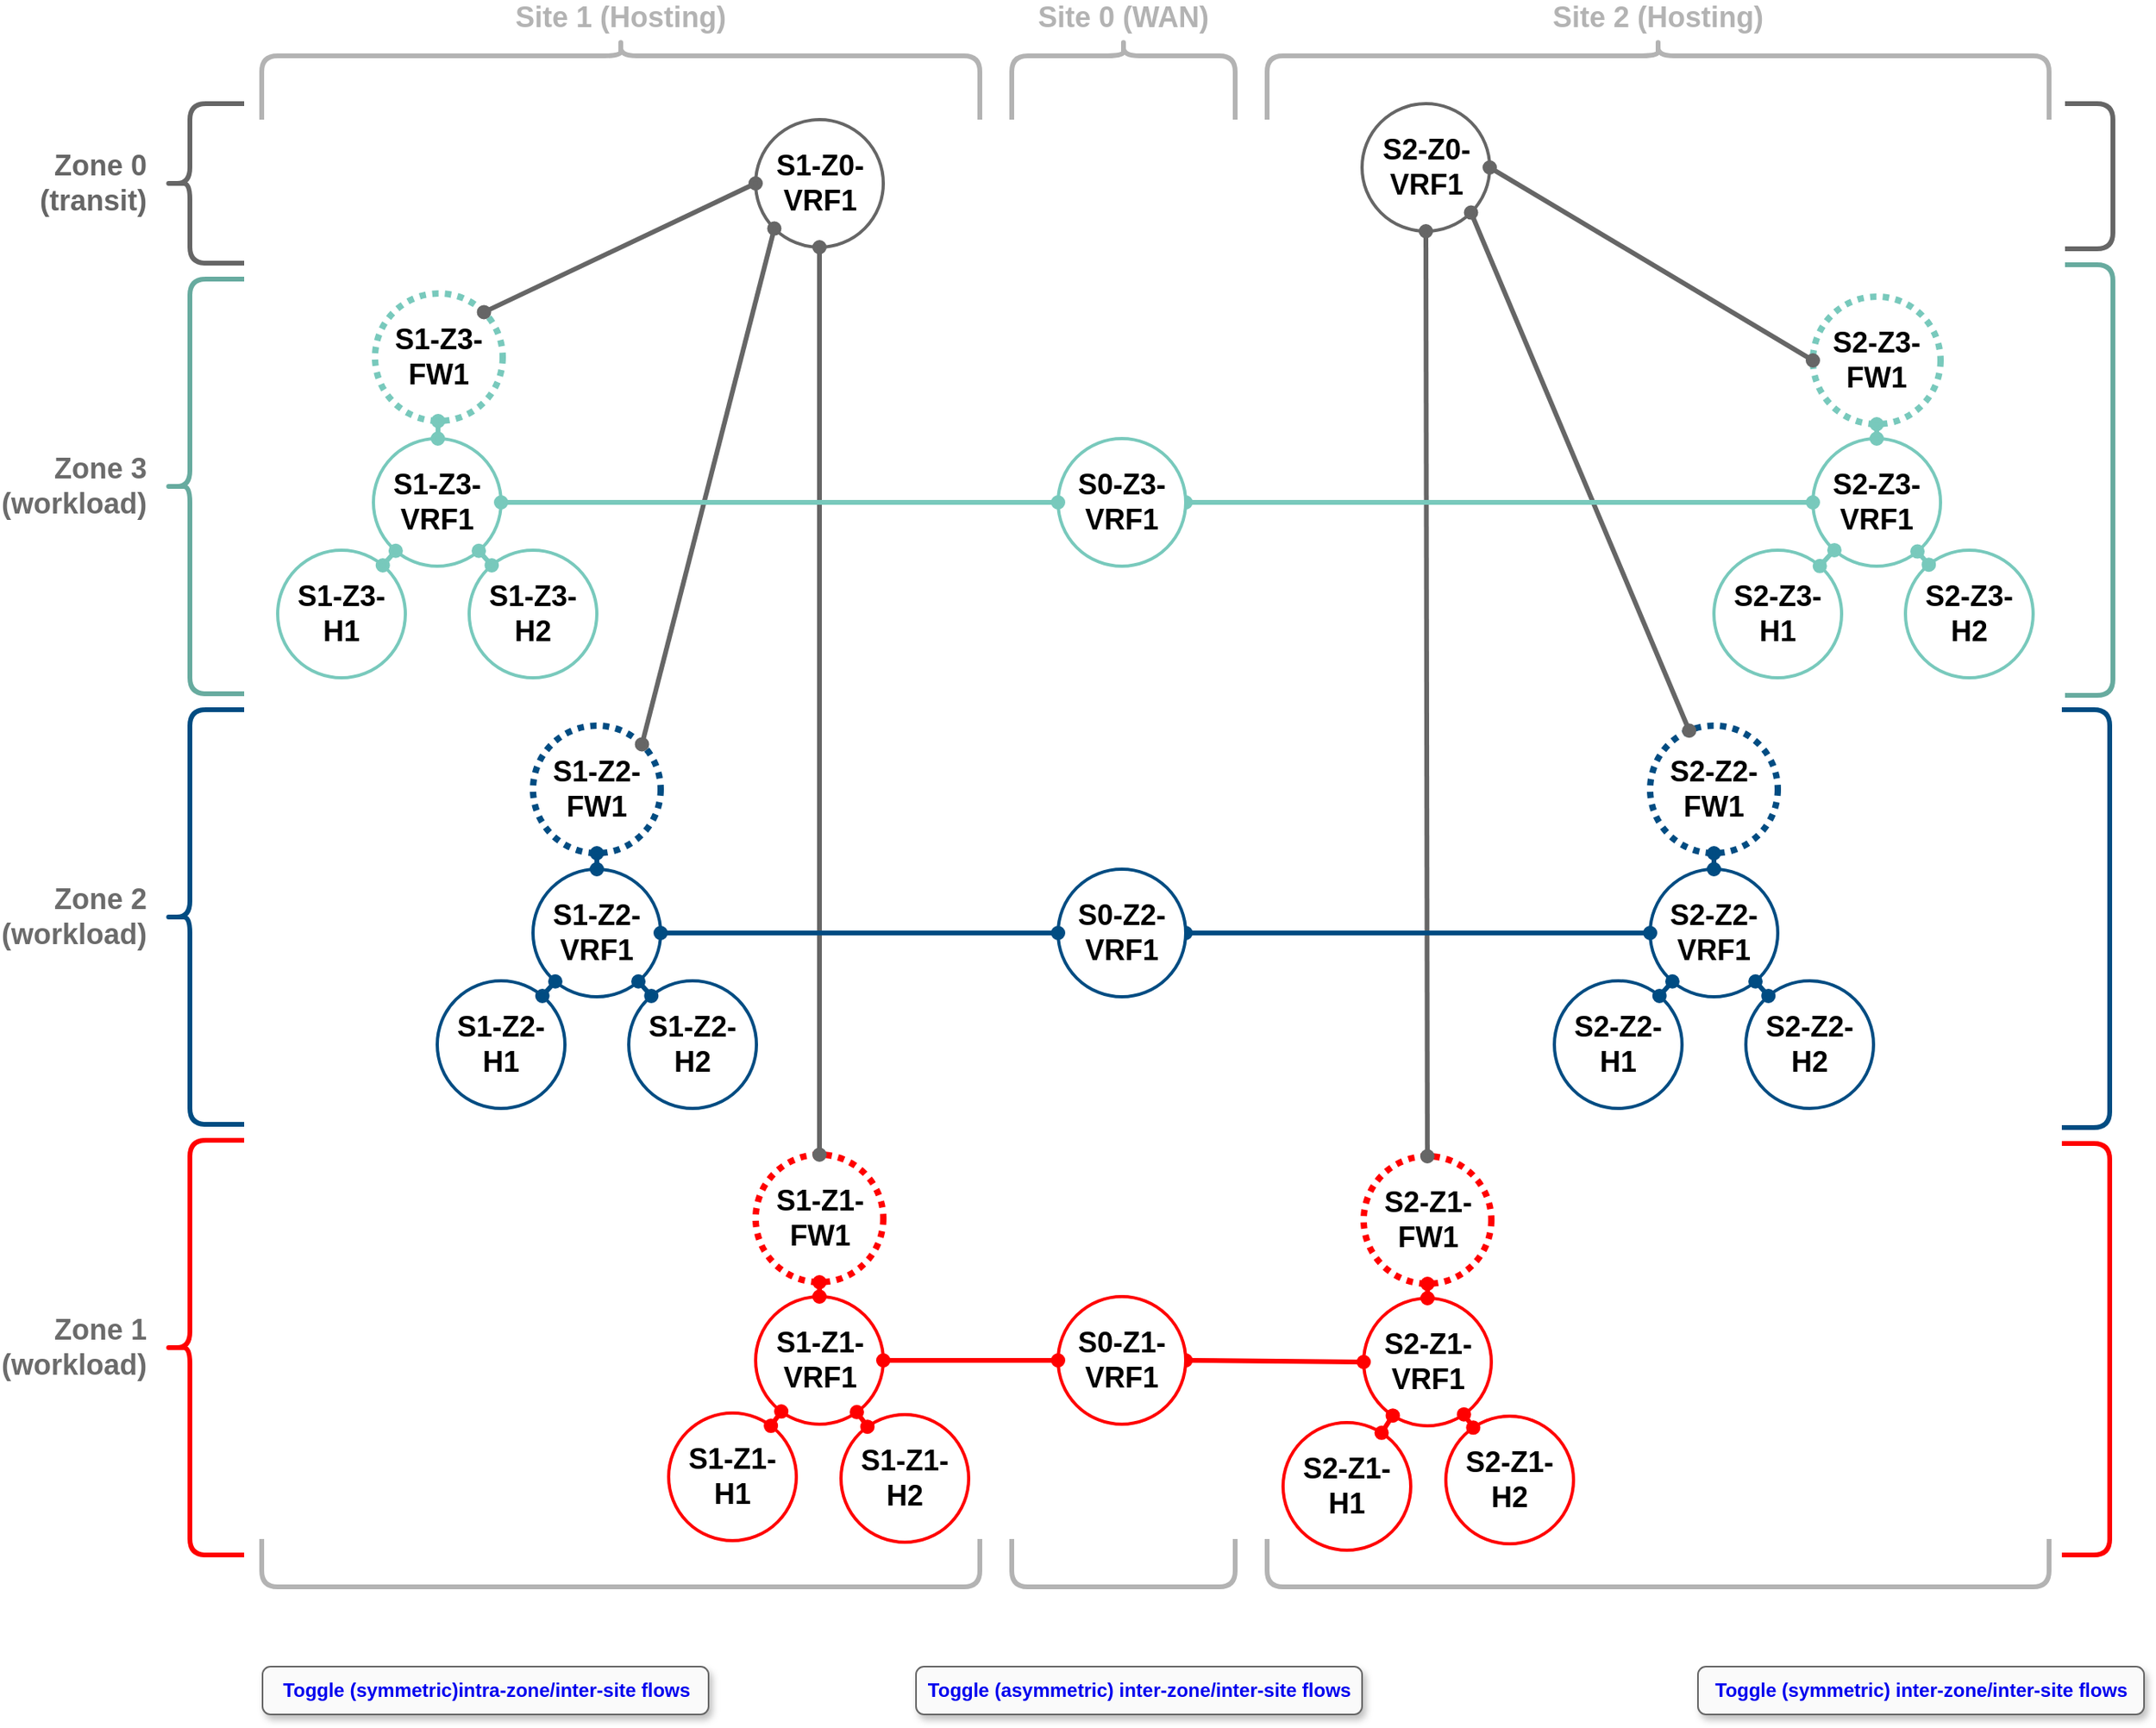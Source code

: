 <mxfile version="24.2.5" type="device">
  <diagram name="Page-1" id="6yeymBKhxuc0Mbmd6qp0">
    <mxGraphModel dx="1224" dy="1357" grid="1" gridSize="10" guides="1" tooltips="1" connect="1" arrows="1" fold="1" page="1" pageScale="1" pageWidth="850" pageHeight="1100" math="0" shadow="0">
      <root>
        <mxCell id="0" />
        <mxCell id="1" parent="0" />
        <mxCell id="Ux4JUTr80TsCuU6cvmH0-153" value="S2-Z2-H1" style="ellipse;whiteSpace=wrap;html=1;aspect=fixed;strokeWidth=2;strokeColor=#004C82;fontSize=18;fontStyle=1" parent="1" vertex="1">
          <mxGeometry x="2040" y="620" width="80" height="80" as="geometry" />
        </mxCell>
        <mxCell id="Ux4JUTr80TsCuU6cvmH0-154" value="S2-Z1-H2" style="ellipse;whiteSpace=wrap;html=1;aspect=fixed;strokeWidth=2;strokeColor=#FF0000;fontSize=18;fontStyle=1" parent="1" vertex="1">
          <mxGeometry x="1972" y="893" width="80" height="80" as="geometry" />
        </mxCell>
        <mxCell id="Ux4JUTr80TsCuU6cvmH0-155" value="S2-Z2-VRF1" style="ellipse;whiteSpace=wrap;html=1;aspect=fixed;strokeWidth=2;strokeColor=#004C82;fontSize=18;fontStyle=1" parent="1" vertex="1">
          <mxGeometry x="2100" y="550" width="80" height="80" as="geometry" />
        </mxCell>
        <mxCell id="Ux4JUTr80TsCuU6cvmH0-156" value="S2-Z1-VRF1" style="ellipse;whiteSpace=wrap;html=1;aspect=fixed;strokeWidth=2;strokeColor=#FF0000;fontSize=18;fontStyle=1" parent="1" vertex="1">
          <mxGeometry x="1920.5" y="819" width="80" height="80" as="geometry" />
        </mxCell>
        <mxCell id="Ux4JUTr80TsCuU6cvmH0-157" value="S2-Z2-FW1" style="ellipse;whiteSpace=wrap;html=1;aspect=fixed;strokeWidth=4;strokeColor=#004C82;fontSize=18;fontStyle=1;dashed=1;dashPattern=1 1;" parent="1" vertex="1">
          <mxGeometry x="2100" y="460" width="80" height="80" as="geometry" />
        </mxCell>
        <mxCell id="Ux4JUTr80TsCuU6cvmH0-158" value="S2-Z1-FW1" style="ellipse;whiteSpace=wrap;html=1;aspect=fixed;strokeWidth=4;strokeColor=#FF0000;fontSize=18;fontStyle=1;dashed=1;dashPattern=1 1;" parent="1" vertex="1">
          <mxGeometry x="1920.5" y="730" width="80" height="80" as="geometry" />
        </mxCell>
        <mxCell id="Ux4JUTr80TsCuU6cvmH0-159" value="S2-Z2-H2" style="ellipse;whiteSpace=wrap;html=1;aspect=fixed;strokeWidth=2;strokeColor=#004C82;fontSize=18;fontStyle=1" parent="1" vertex="1">
          <mxGeometry x="2160" y="620" width="80" height="80" as="geometry" />
        </mxCell>
        <mxCell id="Ux4JUTr80TsCuU6cvmH0-160" value="S2-Z1-H1" style="ellipse;whiteSpace=wrap;html=1;aspect=fixed;strokeWidth=2;strokeColor=#FF0000;fontSize=18;fontStyle=1" parent="1" vertex="1">
          <mxGeometry x="1870" y="897" width="80" height="80" as="geometry" />
        </mxCell>
        <mxCell id="Ux4JUTr80TsCuU6cvmH0-161" value="S2-Z0-VRF1" style="ellipse;whiteSpace=wrap;html=1;aspect=fixed;strokeWidth=2;strokeColor=#666666;fontSize=18;fontStyle=1" parent="1" vertex="1">
          <mxGeometry x="1919.5" y="70" width="80" height="80" as="geometry" />
        </mxCell>
        <mxCell id="Ux4JUTr80TsCuU6cvmH0-162" value="Site 2 (Hosting)" style="shape=curlyBracket;whiteSpace=wrap;html=1;rounded=1;labelPosition=center;verticalLabelPosition=top;align=center;verticalAlign=bottom;rotation=0;strokeWidth=3;strokeColor=#B3B3B3;size=0.2;direction=south;fontSize=18;fontColor=#B3B3B3;fontStyle=1" parent="1" vertex="1">
          <mxGeometry x="1860" y="30" width="490" height="50" as="geometry" />
        </mxCell>
        <mxCell id="Ux4JUTr80TsCuU6cvmH0-163" value="" style="shape=curlyBracket;whiteSpace=wrap;html=1;rounded=1;labelPosition=left;verticalLabelPosition=middle;align=right;verticalAlign=middle;rotation=0;strokeWidth=3;strokeColor=#B3B3B3;direction=north;size=0;fontSize=18;fontStyle=1" parent="1" vertex="1">
          <mxGeometry x="1860" y="970" width="490" height="30" as="geometry" />
        </mxCell>
        <mxCell id="Ux4JUTr80TsCuU6cvmH0-164" value="" style="endArrow=oval;startArrow=oval;html=1;strokeWidth=3;strokeColor=#004C82;startFill=1;endFill=1;fontSize=18;fontStyle=1" parent="1" source="Ux4JUTr80TsCuU6cvmH0-155" target="Ux4JUTr80TsCuU6cvmH0-157" edge="1">
          <mxGeometry width="50" height="50" relative="1" as="geometry">
            <mxPoint x="884.5" y="581" as="sourcePoint" />
            <mxPoint x="884.5" y="501" as="targetPoint" />
          </mxGeometry>
        </mxCell>
        <mxCell id="Ux4JUTr80TsCuU6cvmH0-165" value="" style="endArrow=oval;startArrow=oval;html=1;strokeWidth=3;strokeColor=#004C82;startFill=1;endFill=1;fontSize=18;fontStyle=1" parent="1" source="Ux4JUTr80TsCuU6cvmH0-159" target="Ux4JUTr80TsCuU6cvmH0-155" edge="1">
          <mxGeometry width="50" height="50" relative="1" as="geometry">
            <mxPoint x="959.535" y="933.573" as="sourcePoint" />
            <mxPoint x="910.107" y="874.729" as="targetPoint" />
          </mxGeometry>
        </mxCell>
        <mxCell id="Ux4JUTr80TsCuU6cvmH0-166" value="" style="endArrow=oval;startArrow=oval;html=1;strokeWidth=3;strokeColor=#004C82;startFill=1;endFill=1;fontSize=18;fontStyle=1" parent="1" source="Ux4JUTr80TsCuU6cvmH0-153" target="Ux4JUTr80TsCuU6cvmH0-155" edge="1">
          <mxGeometry width="50" height="50" relative="1" as="geometry">
            <mxPoint x="810.228" y="933.372" as="sourcePoint" />
            <mxPoint x="859.072" y="874.877" as="targetPoint" />
          </mxGeometry>
        </mxCell>
        <mxCell id="Ux4JUTr80TsCuU6cvmH0-167" value="" style="endArrow=oval;startArrow=oval;html=1;strokeWidth=3;strokeColor=#FF0000;startFill=1;endFill=1;fontSize=18;fontStyle=1" parent="1" source="Ux4JUTr80TsCuU6cvmH0-156" target="Ux4JUTr80TsCuU6cvmH0-158" edge="1">
          <mxGeometry width="50" height="50" relative="1" as="geometry">
            <mxPoint x="1438.5" y="759" as="sourcePoint" />
            <mxPoint x="1438.5" y="679" as="targetPoint" />
          </mxGeometry>
        </mxCell>
        <mxCell id="Ux4JUTr80TsCuU6cvmH0-168" value="" style="endArrow=oval;startArrow=oval;html=1;strokeWidth=3;strokeColor=#FF0000;startFill=1;endFill=1;fontSize=18;fontStyle=1" parent="1" source="Ux4JUTr80TsCuU6cvmH0-154" target="Ux4JUTr80TsCuU6cvmH0-156" edge="1">
          <mxGeometry width="50" height="50" relative="1" as="geometry">
            <mxPoint x="1513.535" y="888.573" as="sourcePoint" />
            <mxPoint x="1464.107" y="829.729" as="targetPoint" />
          </mxGeometry>
        </mxCell>
        <mxCell id="Ux4JUTr80TsCuU6cvmH0-169" value="" style="endArrow=oval;startArrow=oval;html=1;strokeWidth=3;strokeColor=#FF0000;startFill=1;endFill=1;fontSize=18;fontStyle=1" parent="1" source="Ux4JUTr80TsCuU6cvmH0-160" target="Ux4JUTr80TsCuU6cvmH0-156" edge="1">
          <mxGeometry width="50" height="50" relative="1" as="geometry">
            <mxPoint x="1364.228" y="888.372" as="sourcePoint" />
            <mxPoint x="1413.072" y="829.877" as="targetPoint" />
          </mxGeometry>
        </mxCell>
        <mxCell id="Ux4JUTr80TsCuU6cvmH0-170" value="" style="endArrow=oval;startArrow=oval;html=1;strokeColor=#666666;strokeWidth=3;startFill=1;endFill=1;fontSize=18;fontStyle=1;exitX=0.5;exitY=1;exitDx=0;exitDy=0;" parent="1" source="Ux4JUTr80TsCuU6cvmH0-161" target="Ux4JUTr80TsCuU6cvmH0-158" edge="1">
          <mxGeometry width="50" height="50" relative="1" as="geometry">
            <mxPoint x="2109.5" y="88" as="sourcePoint" />
            <mxPoint x="1502" y="88" as="targetPoint" />
          </mxGeometry>
        </mxCell>
        <mxCell id="Ux4JUTr80TsCuU6cvmH0-171" value="" style="endArrow=oval;startArrow=oval;html=1;strokeColor=#666666;strokeWidth=3;startFill=1;endFill=1;fontSize=18;fontStyle=1;exitX=1;exitY=1;exitDx=0;exitDy=0;" parent="1" source="Ux4JUTr80TsCuU6cvmH0-161" target="Ux4JUTr80TsCuU6cvmH0-157" edge="1">
          <mxGeometry width="50" height="50" relative="1" as="geometry">
            <mxPoint x="2116.343" y="152.374" as="sourcePoint" />
            <mxPoint x="2003.715" y="227.711" as="targetPoint" />
          </mxGeometry>
        </mxCell>
        <mxCell id="Ux4JUTr80TsCuU6cvmH0-172" value="" style="endArrow=oval;startArrow=oval;html=1;strokeWidth=3;strokeColor=#FF0000;startFill=1;endFill=1;fontSize=18;fontStyle=1;entryX=0;entryY=0.5;entryDx=0;entryDy=0;exitX=1;exitY=0.5;exitDx=0;exitDy=0;" parent="1" source="Ux4JUTr80TsCuU6cvmH0-175" target="Ux4JUTr80TsCuU6cvmH0-156" edge="1">
          <mxGeometry width="50" height="50" relative="1" as="geometry">
            <mxPoint x="1999.0" y="359" as="sourcePoint" />
            <mxPoint x="1743.75" y="249" as="targetPoint" />
          </mxGeometry>
        </mxCell>
        <mxCell id="Ux4JUTr80TsCuU6cvmH0-173" value="" style="endArrow=oval;startArrow=oval;html=1;strokeWidth=3;strokeColor=#004C82;startFill=1;endFill=1;fontSize=18;fontStyle=1;edgeStyle=orthogonalEdgeStyle;exitX=1;exitY=0.5;exitDx=0;exitDy=0;entryX=0;entryY=0.5;entryDx=0;entryDy=0;" parent="1" source="Ux4JUTr80TsCuU6cvmH0-174" target="Ux4JUTr80TsCuU6cvmH0-155" edge="1">
          <mxGeometry width="50" height="50" relative="1" as="geometry">
            <mxPoint x="1980.0" y="844" as="sourcePoint" />
            <mxPoint x="2069.5" y="613" as="targetPoint" />
          </mxGeometry>
        </mxCell>
        <mxCell id="Ux4JUTr80TsCuU6cvmH0-174" value="S0-Z2-VRF1" style="ellipse;whiteSpace=wrap;html=1;aspect=fixed;strokeWidth=2;strokeColor=#004C82;fontSize=18;fontStyle=1" parent="1" vertex="1">
          <mxGeometry x="1729" y="550" width="80" height="80" as="geometry" />
        </mxCell>
        <mxCell id="Ux4JUTr80TsCuU6cvmH0-175" value="S0-Z1-VRF1" style="ellipse;whiteSpace=wrap;html=1;aspect=fixed;strokeWidth=2;strokeColor=#FF0000;fontSize=18;fontStyle=1" parent="1" vertex="1">
          <mxGeometry x="1729" y="818" width="80" height="80" as="geometry" />
        </mxCell>
        <mxCell id="Ux4JUTr80TsCuU6cvmH0-176" value="S2-Z3-H1" style="ellipse;whiteSpace=wrap;html=1;aspect=fixed;strokeWidth=2;strokeColor=#78C9BC;fontSize=18;fontStyle=1" parent="1" vertex="1">
          <mxGeometry x="2140" y="350" width="80" height="80" as="geometry" />
        </mxCell>
        <mxCell id="Ux4JUTr80TsCuU6cvmH0-177" value="S2-Z3-VRF1" style="ellipse;whiteSpace=wrap;html=1;aspect=fixed;strokeWidth=2;strokeColor=#78C9BC;fontSize=18;fontStyle=1" parent="1" vertex="1">
          <mxGeometry x="2202" y="280" width="80" height="80" as="geometry" />
        </mxCell>
        <mxCell id="Ux4JUTr80TsCuU6cvmH0-178" value="S2-Z3-FW1" style="ellipse;whiteSpace=wrap;html=1;aspect=fixed;strokeWidth=4;strokeColor=#78C9BC;fontSize=18;fontStyle=1;dashed=1;dashPattern=1 1;" parent="1" vertex="1">
          <mxGeometry x="2202" y="191" width="80" height="80" as="geometry" />
        </mxCell>
        <mxCell id="Ux4JUTr80TsCuU6cvmH0-179" value="S2-Z3-H2" style="ellipse;whiteSpace=wrap;html=1;aspect=fixed;strokeWidth=2;strokeColor=#78C9BC;fontSize=18;fontStyle=1" parent="1" vertex="1">
          <mxGeometry x="2260" y="350" width="80" height="80" as="geometry" />
        </mxCell>
        <mxCell id="Ux4JUTr80TsCuU6cvmH0-180" value="" style="endArrow=oval;startArrow=oval;html=1;strokeWidth=3;strokeColor=#78C9BC;startFill=1;endFill=1;fontSize=18;fontStyle=1" parent="1" source="Ux4JUTr80TsCuU6cvmH0-177" target="Ux4JUTr80TsCuU6cvmH0-178" edge="1">
          <mxGeometry width="50" height="50" relative="1" as="geometry">
            <mxPoint x="966.5" y="331" as="sourcePoint" />
            <mxPoint x="966.5" y="251" as="targetPoint" />
          </mxGeometry>
        </mxCell>
        <mxCell id="Ux4JUTr80TsCuU6cvmH0-181" value="" style="endArrow=oval;startArrow=oval;html=1;strokeWidth=3;strokeColor=#78C9BC;startFill=1;endFill=1;fontSize=18;fontStyle=1" parent="1" source="Ux4JUTr80TsCuU6cvmH0-179" target="Ux4JUTr80TsCuU6cvmH0-177" edge="1">
          <mxGeometry width="50" height="50" relative="1" as="geometry">
            <mxPoint x="1041.535" y="683.573" as="sourcePoint" />
            <mxPoint x="992.107" y="624.729" as="targetPoint" />
          </mxGeometry>
        </mxCell>
        <mxCell id="Ux4JUTr80TsCuU6cvmH0-182" value="" style="endArrow=oval;startArrow=oval;html=1;strokeWidth=3;strokeColor=#78C9BC;startFill=1;endFill=1;fontSize=18;fontStyle=1" parent="1" source="Ux4JUTr80TsCuU6cvmH0-176" target="Ux4JUTr80TsCuU6cvmH0-177" edge="1">
          <mxGeometry width="50" height="50" relative="1" as="geometry">
            <mxPoint x="892.228" y="683.372" as="sourcePoint" />
            <mxPoint x="941.072" y="624.877" as="targetPoint" />
          </mxGeometry>
        </mxCell>
        <mxCell id="Ux4JUTr80TsCuU6cvmH0-183" value="" style="endArrow=oval;startArrow=oval;html=1;strokeColor=#666666;strokeWidth=3;startFill=1;endFill=1;fontSize=18;fontStyle=1;entryX=0;entryY=0.5;entryDx=0;entryDy=0;exitX=1;exitY=0.5;exitDx=0;exitDy=0;" parent="1" source="Ux4JUTr80TsCuU6cvmH0-161" target="Ux4JUTr80TsCuU6cvmH0-178" edge="1">
          <mxGeometry width="50" height="50" relative="1" as="geometry">
            <mxPoint x="2170" y="100" as="sourcePoint" />
            <mxPoint x="2170" y="229" as="targetPoint" />
          </mxGeometry>
        </mxCell>
        <mxCell id="Ux4JUTr80TsCuU6cvmH0-184" value="" style="endArrow=oval;startArrow=oval;html=1;strokeWidth=3;strokeColor=#78C9BC;startFill=1;endFill=1;fontSize=18;fontStyle=1;entryX=0;entryY=0.5;entryDx=0;entryDy=0;edgeStyle=orthogonalEdgeStyle;exitX=1;exitY=0.5;exitDx=0;exitDy=0;" parent="1" source="Ux4JUTr80TsCuU6cvmH0-185" target="Ux4JUTr80TsCuU6cvmH0-177" edge="1">
          <mxGeometry width="50" height="50" relative="1" as="geometry">
            <mxPoint x="2090.27" y="824" as="sourcePoint" />
            <mxPoint x="2480.001" y="279.341" as="targetPoint" />
          </mxGeometry>
        </mxCell>
        <mxCell id="Ux4JUTr80TsCuU6cvmH0-185" value="S0-Z3-VRF1" style="ellipse;whiteSpace=wrap;html=1;aspect=fixed;strokeWidth=2;strokeColor=#78C9BC;fontSize=18;fontStyle=1" parent="1" vertex="1">
          <mxGeometry x="1729" y="280" width="80" height="80" as="geometry" />
        </mxCell>
        <mxCell id="Ux4JUTr80TsCuU6cvmH0-186" value="S1-Z2-H1" style="ellipse;whiteSpace=wrap;html=1;aspect=fixed;strokeWidth=2;strokeColor=#004C82;fontSize=18;fontStyle=1" parent="1" vertex="1">
          <mxGeometry x="1340" y="620" width="80" height="80" as="geometry" />
        </mxCell>
        <mxCell id="Ux4JUTr80TsCuU6cvmH0-187" value="S1-Z1-H2" style="ellipse;whiteSpace=wrap;html=1;aspect=fixed;strokeWidth=2;strokeColor=#FF0000;fontSize=18;fontStyle=1" parent="1" vertex="1">
          <mxGeometry x="1593" y="892" width="80" height="80" as="geometry" />
        </mxCell>
        <mxCell id="Ux4JUTr80TsCuU6cvmH0-188" value="S1-Z2-VRF1" style="ellipse;whiteSpace=wrap;html=1;aspect=fixed;strokeWidth=2;strokeColor=#004C82;fontSize=18;fontStyle=1" parent="1" vertex="1">
          <mxGeometry x="1400" y="550" width="80" height="80" as="geometry" />
        </mxCell>
        <mxCell id="Ux4JUTr80TsCuU6cvmH0-189" value="S1-Z1-VRF1" style="ellipse;whiteSpace=wrap;html=1;aspect=fixed;strokeWidth=2;strokeColor=#FF0000;fontSize=18;fontStyle=1" parent="1" vertex="1">
          <mxGeometry x="1539.5" y="818" width="80" height="80" as="geometry" />
        </mxCell>
        <mxCell id="Ux4JUTr80TsCuU6cvmH0-190" value="S1-Z2-FW1" style="ellipse;whiteSpace=wrap;html=1;aspect=fixed;strokeWidth=4;strokeColor=#004C82;fontSize=18;fontStyle=1;dashed=1;dashPattern=1 1;" parent="1" vertex="1">
          <mxGeometry x="1400" y="460" width="80" height="80" as="geometry" />
        </mxCell>
        <mxCell id="Ux4JUTr80TsCuU6cvmH0-191" value="S1-Z1-FW1" style="ellipse;whiteSpace=wrap;html=1;aspect=fixed;strokeWidth=4;strokeColor=#FF0000;fontSize=18;fontStyle=1;dashed=1;dashPattern=1 1;" parent="1" vertex="1">
          <mxGeometry x="1539.5" y="729" width="80" height="80" as="geometry" />
        </mxCell>
        <mxCell id="Ux4JUTr80TsCuU6cvmH0-192" value="S1-Z2-H2" style="ellipse;whiteSpace=wrap;html=1;aspect=fixed;strokeWidth=2;strokeColor=#004C82;fontSize=18;fontStyle=1" parent="1" vertex="1">
          <mxGeometry x="1460" y="620" width="80" height="80" as="geometry" />
        </mxCell>
        <mxCell id="Ux4JUTr80TsCuU6cvmH0-193" value="S1-Z1-H1" style="ellipse;whiteSpace=wrap;html=1;aspect=fixed;strokeWidth=2;strokeColor=#FF0000;fontSize=18;fontStyle=1" parent="1" vertex="1">
          <mxGeometry x="1485" y="891" width="80" height="80" as="geometry" />
        </mxCell>
        <mxCell id="Ux4JUTr80TsCuU6cvmH0-194" value="S1-Z0-VRF1" style="ellipse;whiteSpace=wrap;html=1;aspect=fixed;strokeWidth=2;strokeColor=#666666;fontSize=18;fontStyle=1" parent="1" vertex="1">
          <mxGeometry x="1539.5" y="80" width="80" height="80" as="geometry" />
        </mxCell>
        <mxCell id="Ux4JUTr80TsCuU6cvmH0-195" value="Site 1 (Hosting)" style="shape=curlyBracket;whiteSpace=wrap;html=1;rounded=1;labelPosition=center;verticalLabelPosition=top;align=center;verticalAlign=bottom;rotation=0;strokeWidth=3;strokeColor=#B3B3B3;size=0.2;direction=south;fontSize=18;fontColor=#B3B3B3;fontStyle=1" parent="1" vertex="1">
          <mxGeometry x="1230" y="30" width="450" height="50" as="geometry" />
        </mxCell>
        <mxCell id="Ux4JUTr80TsCuU6cvmH0-196" value="" style="shape=curlyBracket;whiteSpace=wrap;html=1;rounded=1;labelPosition=left;verticalLabelPosition=middle;align=right;verticalAlign=middle;rotation=0;strokeWidth=3;strokeColor=#B3B3B3;direction=north;size=0;fontSize=18;fontStyle=1" parent="1" vertex="1">
          <mxGeometry x="1230" y="970" width="450" height="30" as="geometry" />
        </mxCell>
        <mxCell id="Ux4JUTr80TsCuU6cvmH0-197" value="" style="endArrow=oval;startArrow=oval;html=1;strokeWidth=3;strokeColor=#004C82;startFill=1;endFill=1;fontSize=18;fontStyle=1;exitX=0.5;exitY=0;exitDx=0;exitDy=0;" parent="1" source="Ux4JUTr80TsCuU6cvmH0-188" target="Ux4JUTr80TsCuU6cvmH0-190" edge="1">
          <mxGeometry width="50" height="50" relative="1" as="geometry">
            <mxPoint x="1549" y="560" as="sourcePoint" />
            <mxPoint x="222.5" y="529" as="targetPoint" />
          </mxGeometry>
        </mxCell>
        <mxCell id="Ux4JUTr80TsCuU6cvmH0-198" value="" style="endArrow=oval;startArrow=oval;html=1;strokeWidth=3;strokeColor=#004C82;startFill=1;endFill=1;fontSize=18;fontStyle=1" parent="1" source="Ux4JUTr80TsCuU6cvmH0-192" target="Ux4JUTr80TsCuU6cvmH0-188" edge="1">
          <mxGeometry width="50" height="50" relative="1" as="geometry">
            <mxPoint x="297.535" y="961.573" as="sourcePoint" />
            <mxPoint x="248.107" y="902.729" as="targetPoint" />
          </mxGeometry>
        </mxCell>
        <mxCell id="Ux4JUTr80TsCuU6cvmH0-199" value="" style="endArrow=oval;startArrow=oval;html=1;strokeWidth=3;strokeColor=#004C82;startFill=1;endFill=1;fontSize=18;fontStyle=1" parent="1" source="Ux4JUTr80TsCuU6cvmH0-186" target="Ux4JUTr80TsCuU6cvmH0-188" edge="1">
          <mxGeometry width="50" height="50" relative="1" as="geometry">
            <mxPoint x="148.228" y="961.372" as="sourcePoint" />
            <mxPoint x="197.072" y="902.877" as="targetPoint" />
          </mxGeometry>
        </mxCell>
        <mxCell id="Ux4JUTr80TsCuU6cvmH0-200" value="" style="endArrow=oval;startArrow=oval;html=1;strokeWidth=3;strokeColor=#FF0000;startFill=1;endFill=1;fontSize=18;fontStyle=1" parent="1" source="Ux4JUTr80TsCuU6cvmH0-189" target="Ux4JUTr80TsCuU6cvmH0-191" edge="1">
          <mxGeometry width="50" height="50" relative="1" as="geometry">
            <mxPoint x="1167.5" y="768" as="sourcePoint" />
            <mxPoint x="1167.5" y="688" as="targetPoint" />
          </mxGeometry>
        </mxCell>
        <mxCell id="Ux4JUTr80TsCuU6cvmH0-201" value="" style="endArrow=oval;startArrow=oval;html=1;strokeWidth=3;strokeColor=#FF0000;startFill=1;endFill=1;fontSize=18;fontStyle=1" parent="1" source="Ux4JUTr80TsCuU6cvmH0-187" target="Ux4JUTr80TsCuU6cvmH0-189" edge="1">
          <mxGeometry width="50" height="50" relative="1" as="geometry">
            <mxPoint x="1242.535" y="897.573" as="sourcePoint" />
            <mxPoint x="1193.107" y="838.729" as="targetPoint" />
          </mxGeometry>
        </mxCell>
        <mxCell id="Ux4JUTr80TsCuU6cvmH0-202" value="" style="endArrow=oval;startArrow=oval;html=1;strokeWidth=3;strokeColor=#FF0000;startFill=1;endFill=1;fontSize=18;fontStyle=1" parent="1" source="Ux4JUTr80TsCuU6cvmH0-193" target="Ux4JUTr80TsCuU6cvmH0-189" edge="1">
          <mxGeometry width="50" height="50" relative="1" as="geometry">
            <mxPoint x="1093.228" y="897.372" as="sourcePoint" />
            <mxPoint x="1142.072" y="838.877" as="targetPoint" />
          </mxGeometry>
        </mxCell>
        <mxCell id="Ux4JUTr80TsCuU6cvmH0-203" value="" style="endArrow=oval;startArrow=oval;html=1;strokeColor=#666666;strokeWidth=3;startFill=1;endFill=1;fontSize=18;fontStyle=1" parent="1" source="Ux4JUTr80TsCuU6cvmH0-194" target="Ux4JUTr80TsCuU6cvmH0-191" edge="1">
          <mxGeometry width="50" height="50" relative="1" as="geometry">
            <mxPoint x="1507.5" y="88" as="sourcePoint" />
            <mxPoint x="900" y="88" as="targetPoint" />
          </mxGeometry>
        </mxCell>
        <mxCell id="Ux4JUTr80TsCuU6cvmH0-204" value="" style="endArrow=oval;startArrow=oval;html=1;strokeColor=#666666;strokeWidth=3;startFill=1;endFill=1;fontSize=18;fontStyle=1;exitX=0;exitY=1;exitDx=0;exitDy=0;entryX=1;entryY=0;entryDx=0;entryDy=0;" parent="1" source="Ux4JUTr80TsCuU6cvmH0-194" target="Ux4JUTr80TsCuU6cvmH0-190" edge="1">
          <mxGeometry width="50" height="50" relative="1" as="geometry">
            <mxPoint x="1514.343" y="152.374" as="sourcePoint" />
            <mxPoint x="1401.715" y="227.711" as="targetPoint" />
          </mxGeometry>
        </mxCell>
        <mxCell id="Ux4JUTr80TsCuU6cvmH0-205" value="" style="endArrow=oval;startArrow=oval;html=1;strokeWidth=3;strokeColor=#FF0000;startFill=1;endFill=1;fontSize=18;fontStyle=1;entryX=1;entryY=0.5;entryDx=0;entryDy=0;exitX=0;exitY=0.5;exitDx=0;exitDy=0;" parent="1" source="Ux4JUTr80TsCuU6cvmH0-175" target="Ux4JUTr80TsCuU6cvmH0-189" edge="1">
          <mxGeometry width="50" height="50" relative="1" as="geometry">
            <mxPoint x="1277.0" y="650" as="sourcePoint" />
            <mxPoint x="1022.75" y="249" as="targetPoint" />
          </mxGeometry>
        </mxCell>
        <mxCell id="Ux4JUTr80TsCuU6cvmH0-206" value="" style="endArrow=oval;startArrow=oval;html=1;strokeWidth=3;strokeColor=#004C82;startFill=1;endFill=1;fontSize=18;fontStyle=1;edgeStyle=orthogonalEdgeStyle;exitX=0;exitY=0.5;exitDx=0;exitDy=0;entryX=1;entryY=0.5;entryDx=0;entryDy=0;" parent="1" source="Ux4JUTr80TsCuU6cvmH0-174" target="Ux4JUTr80TsCuU6cvmH0-188" edge="1">
          <mxGeometry width="50" height="50" relative="1" as="geometry">
            <mxPoint x="1189" y="679" as="sourcePoint" />
            <mxPoint x="1348.5" y="613" as="targetPoint" />
          </mxGeometry>
        </mxCell>
        <mxCell id="Ux4JUTr80TsCuU6cvmH0-207" value="S1-Z3-H1" style="ellipse;whiteSpace=wrap;html=1;aspect=fixed;strokeWidth=2;strokeColor=#78C9BC;fontSize=18;fontStyle=1" parent="1" vertex="1">
          <mxGeometry x="1240" y="350" width="80" height="80" as="geometry" />
        </mxCell>
        <mxCell id="Ux4JUTr80TsCuU6cvmH0-208" value="S1-Z3-VRF1" style="ellipse;whiteSpace=wrap;html=1;aspect=fixed;strokeWidth=2;strokeColor=#78C9BC;fontSize=18;fontStyle=1" parent="1" vertex="1">
          <mxGeometry x="1300" y="280" width="80" height="80" as="geometry" />
        </mxCell>
        <mxCell id="Ux4JUTr80TsCuU6cvmH0-209" value="S1-Z3-FW1" style="ellipse;whiteSpace=wrap;html=1;aspect=fixed;strokeWidth=4;strokeColor=#78C9BC;fontSize=18;fontStyle=1;dashed=1;dashPattern=1 1;" parent="1" vertex="1">
          <mxGeometry x="1301" y="189" width="80" height="80" as="geometry" />
        </mxCell>
        <mxCell id="Ux4JUTr80TsCuU6cvmH0-210" value="S1-Z3-H2" style="ellipse;whiteSpace=wrap;html=1;aspect=fixed;strokeWidth=2;strokeColor=#78C9BC;fontSize=18;fontStyle=1" parent="1" vertex="1">
          <mxGeometry x="1360" y="350" width="80" height="80" as="geometry" />
        </mxCell>
        <mxCell id="Ux4JUTr80TsCuU6cvmH0-211" value="" style="endArrow=oval;startArrow=oval;html=1;strokeWidth=3;strokeColor=#78C9BC;startFill=1;endFill=1;fontSize=18;fontStyle=1" parent="1" source="Ux4JUTr80TsCuU6cvmH0-208" target="Ux4JUTr80TsCuU6cvmH0-209" edge="1">
          <mxGeometry width="50" height="50" relative="1" as="geometry">
            <mxPoint x="73.5" y="330" as="sourcePoint" />
            <mxPoint x="73.5" y="250" as="targetPoint" />
          </mxGeometry>
        </mxCell>
        <mxCell id="Ux4JUTr80TsCuU6cvmH0-212" value="" style="endArrow=oval;startArrow=oval;html=1;strokeWidth=3;strokeColor=#78C9BC;startFill=1;endFill=1;fontSize=18;fontStyle=1" parent="1" source="Ux4JUTr80TsCuU6cvmH0-210" target="Ux4JUTr80TsCuU6cvmH0-208" edge="1">
          <mxGeometry width="50" height="50" relative="1" as="geometry">
            <mxPoint x="148.535" y="682.573" as="sourcePoint" />
            <mxPoint x="99.107" y="623.729" as="targetPoint" />
          </mxGeometry>
        </mxCell>
        <mxCell id="Ux4JUTr80TsCuU6cvmH0-213" value="" style="endArrow=oval;startArrow=oval;html=1;strokeWidth=3;strokeColor=#78C9BC;startFill=1;endFill=1;fontSize=18;fontStyle=1" parent="1" source="Ux4JUTr80TsCuU6cvmH0-207" target="Ux4JUTr80TsCuU6cvmH0-208" edge="1">
          <mxGeometry width="50" height="50" relative="1" as="geometry">
            <mxPoint x="-0.772" y="682.372" as="sourcePoint" />
            <mxPoint x="48.072" y="623.877" as="targetPoint" />
          </mxGeometry>
        </mxCell>
        <mxCell id="Ux4JUTr80TsCuU6cvmH0-214" value="" style="endArrow=oval;startArrow=oval;html=1;strokeColor=#666666;strokeWidth=3;startFill=1;endFill=1;fontSize=18;fontStyle=1;entryX=1;entryY=0;entryDx=0;entryDy=0;exitX=0;exitY=0.5;exitDx=0;exitDy=0;" parent="1" source="Ux4JUTr80TsCuU6cvmH0-194" target="Ux4JUTr80TsCuU6cvmH0-209" edge="1">
          <mxGeometry width="50" height="50" relative="1" as="geometry">
            <mxPoint x="1568" y="100" as="sourcePoint" />
            <mxPoint x="1568" y="229" as="targetPoint" />
          </mxGeometry>
        </mxCell>
        <mxCell id="Ux4JUTr80TsCuU6cvmH0-215" value="" style="endArrow=oval;startArrow=oval;html=1;strokeWidth=3;strokeColor=#78C9BC;startFill=1;endFill=1;fontSize=18;fontStyle=1;entryX=1;entryY=0.5;entryDx=0;entryDy=0;edgeStyle=orthogonalEdgeStyle;exitX=0;exitY=0.5;exitDx=0;exitDy=0;" parent="1" source="Ux4JUTr80TsCuU6cvmH0-185" target="Ux4JUTr80TsCuU6cvmH0-208" edge="1">
          <mxGeometry width="50" height="50" relative="1" as="geometry">
            <mxPoint x="1109" y="709" as="sourcePoint" />
            <mxPoint x="1759.001" y="279.341" as="targetPoint" />
          </mxGeometry>
        </mxCell>
        <mxCell id="Ux4JUTr80TsCuU6cvmH0-216" value="" style="shape=curlyBracket;whiteSpace=wrap;html=1;rounded=1;labelPosition=left;verticalLabelPosition=middle;align=right;verticalAlign=middle;rotation=0;strokeWidth=3;strokeColor=#B3B3B3;direction=north;size=0;fontSize=18;fontStyle=1" parent="1" vertex="1">
          <mxGeometry x="1700" y="970" width="140" height="30" as="geometry" />
        </mxCell>
        <mxCell id="Ux4JUTr80TsCuU6cvmH0-217" value="Site 0 (WAN)" style="shape=curlyBracket;whiteSpace=wrap;html=1;rounded=1;labelPosition=center;verticalLabelPosition=top;align=center;verticalAlign=bottom;rotation=0;strokeWidth=3;strokeColor=#B3B3B3;size=0.2;direction=south;fontSize=18;fontColor=#B3B3B3;fontStyle=1" parent="1" vertex="1">
          <mxGeometry x="1700" y="30" width="140" height="50" as="geometry" />
        </mxCell>
        <mxCell id="Ux4JUTr80TsCuU6cvmH0-218" value="Zone 1&lt;div&gt;(workload)&lt;/div&gt;" style="shape=curlyBracket;html=1;rounded=1;labelPosition=center;verticalLabelPosition=middle;align=right;verticalAlign=middle;rotation=0;strokeWidth=3;strokeColor=#FF0000;size=0.32;direction=east;fontSize=18;fontColor=#6B6B6B;fontStyle=1;horizontal=1;spacingRight=60;spacingLeft=-65;" parent="1" vertex="1">
          <mxGeometry x="1169" y="720" width="50" height="260" as="geometry" />
        </mxCell>
        <mxCell id="Ux4JUTr80TsCuU6cvmH0-219" value="" style="shape=curlyBracket;whiteSpace=wrap;html=1;rounded=1;labelPosition=left;verticalLabelPosition=middle;align=right;verticalAlign=middle;rotation=0;strokeWidth=3;strokeColor=#FF0000;direction=west;size=0;fontSize=18;fontStyle=1" parent="1" vertex="1">
          <mxGeometry x="2358" y="722" width="30" height="258" as="geometry" />
        </mxCell>
        <mxCell id="Ux4JUTr80TsCuU6cvmH0-220" value="Zone 2&lt;div&gt;(workload)&lt;/div&gt;" style="shape=curlyBracket;html=1;rounded=1;labelPosition=center;verticalLabelPosition=middle;align=right;verticalAlign=middle;rotation=0;strokeWidth=3;strokeColor=#004C82;size=0.32;direction=east;fontSize=18;fontColor=#6B6B6B;fontStyle=1;horizontal=1;spacingRight=60;spacingLeft=-65;" parent="1" vertex="1">
          <mxGeometry x="1169" y="450" width="50" height="260" as="geometry" />
        </mxCell>
        <mxCell id="Ux4JUTr80TsCuU6cvmH0-221" value="" style="shape=curlyBracket;whiteSpace=wrap;html=1;rounded=1;labelPosition=left;verticalLabelPosition=middle;align=right;verticalAlign=middle;rotation=0;strokeWidth=3;strokeColor=#004C82;direction=west;size=0;fontSize=18;fontStyle=1" parent="1" vertex="1">
          <mxGeometry x="2358" y="450" width="30" height="262" as="geometry" />
        </mxCell>
        <mxCell id="Ux4JUTr80TsCuU6cvmH0-222" value="Zone 3&lt;div&gt;(workload)&lt;/div&gt;" style="shape=curlyBracket;html=1;rounded=1;labelPosition=center;verticalLabelPosition=middle;align=right;verticalAlign=middle;rotation=0;strokeWidth=3;strokeColor=#67AB9F;size=0.32;direction=east;fontSize=18;fontColor=#6B6B6B;fontStyle=1;horizontal=1;spacingRight=60;spacingLeft=-85;" parent="1" vertex="1">
          <mxGeometry x="1169" y="180" width="50" height="260" as="geometry" />
        </mxCell>
        <mxCell id="Ux4JUTr80TsCuU6cvmH0-223" value="" style="shape=curlyBracket;whiteSpace=wrap;html=1;rounded=1;labelPosition=left;verticalLabelPosition=middle;align=right;verticalAlign=middle;rotation=0;strokeWidth=3;strokeColor=#67AB9F;direction=west;size=0;fontSize=18;fontStyle=1" parent="1" vertex="1">
          <mxGeometry x="2360" y="171" width="30" height="270" as="geometry" />
        </mxCell>
        <mxCell id="Ux4JUTr80TsCuU6cvmH0-224" value="Zone 0&lt;div&gt;(transit)&lt;/div&gt;" style="shape=curlyBracket;html=1;rounded=1;labelPosition=center;verticalLabelPosition=middle;align=right;verticalAlign=middle;rotation=0;strokeWidth=3;strokeColor=#666666;size=0.32;direction=east;fontSize=18;fontColor=#666666;fontStyle=1;horizontal=1;spacingRight=60;spacingLeft=-65;" parent="1" vertex="1">
          <mxGeometry x="1169" y="70" width="50" height="100" as="geometry" />
        </mxCell>
        <mxCell id="Ux4JUTr80TsCuU6cvmH0-225" value="" style="shape=curlyBracket;whiteSpace=wrap;html=1;rounded=1;labelPosition=left;verticalLabelPosition=middle;align=right;verticalAlign=middle;rotation=0;strokeWidth=3;strokeColor=#666666;direction=west;size=0;fontSize=18;fontStyle=1;fontColor=#666666;" parent="1" vertex="1">
          <mxGeometry x="2360" y="70" width="30" height="91" as="geometry" />
        </mxCell>
        <object label="" tags="intersite-intrazone-flow" id="Ux4JUTr80TsCuU6cvmH0-226">
          <mxCell style="endArrow=open;startArrow=oval;html=1;strokeWidth=3;strokeColor=#808080;startFill=1;endFill=0;fontSize=18;fontStyle=1;fontColor=#666666;flowAnimation=1;backgroundOutline=0;flowAnimationDuration=1000;flowAnimationDirection=normal;fixDash=0;flowAnimationTimingFunction=linear;endSize=10;startSize=10;dashed=1;rounded=1;curved=0;jumpSize=5;entryX=0.625;entryY=0.125;entryDx=0;entryDy=0;entryPerimeter=0;" parent="1" target="Ux4JUTr80TsCuU6cvmH0-176" edge="1" visible="0">
            <mxGeometry width="50" height="50" relative="1" as="geometry">
              <mxPoint x="1390" y="370" as="sourcePoint" />
              <mxPoint x="2250" y="370" as="targetPoint" />
              <Array as="points">
                <mxPoint x="1360" y="330" />
                <mxPoint x="2220" y="330" />
              </Array>
            </mxGeometry>
          </mxCell>
        </object>
        <object label="" tags="intersite-intrazone-flow" id="Ux4JUTr80TsCuU6cvmH0-227">
          <mxCell style="endArrow=open;startArrow=oval;html=1;strokeWidth=3;strokeColor=#808080;startFill=1;endFill=0;fontSize=18;fontStyle=1;fontColor=#666666;flowAnimation=1;backgroundOutline=0;flowAnimationDuration=1000;flowAnimationDirection=normal;fixDash=0;flowAnimationTimingFunction=linear;endSize=10;startSize=10;dashed=1;rounded=1;curved=0;entryX=0.25;entryY=0.375;entryDx=0;entryDy=0;entryPerimeter=0;jumpSize=5;exitX=0.875;exitY=0.25;exitDx=0;exitDy=0;exitPerimeter=0;" parent="1" source="Ux4JUTr80TsCuU6cvmH0-176" target="Ux4JUTr80TsCuU6cvmH0-210" edge="1" visible="0">
            <mxGeometry width="50" height="50" relative="1" as="geometry">
              <mxPoint x="2260" y="380" as="sourcePoint" />
              <mxPoint x="1390" y="380" as="targetPoint" />
              <Array as="points">
                <mxPoint x="2260" y="310" />
                <mxPoint x="1326" y="310" />
              </Array>
            </mxGeometry>
          </mxCell>
        </object>
        <object label="" tags="intersite-interzone-flow" id="Ux4JUTr80TsCuU6cvmH0-228">
          <mxCell style="endArrow=open;startArrow=oval;html=1;strokeWidth=3;strokeColor=#000000;startFill=1;endFill=0;fontSize=18;fontStyle=1;fontColor=#666666;flowAnimation=1;backgroundOutline=0;flowAnimationDuration=1000;flowAnimationDirection=alternate;fixDash=0;flowAnimationTimingFunction=linear;endSize=10;startSize=10;dashed=1;exitX=0;exitY=0.263;exitDx=0;exitDy=0;entryX=0.5;entryY=0.25;entryDx=0;entryDy=0;rounded=1;curved=0;exitPerimeter=0;entryPerimeter=0;" parent="1" source="Ux4JUTr80TsCuU6cvmH0-159" target="Ux4JUTr80TsCuU6cvmH0-207" edge="1" visible="0">
            <mxGeometry width="50" height="50" relative="1" as="geometry">
              <mxPoint x="600" y="630" as="sourcePoint" />
              <mxPoint x="-166.8" y="368.0" as="targetPoint" />
              <Array as="points">
                <mxPoint x="2130" y="600" />
                <mxPoint x="1450" y="600" />
                <mxPoint x="1450" y="470" />
                <mxPoint x="1550" y="120" />
                <mxPoint x="1330" y="230" />
                <mxPoint x="1330" y="310" />
              </Array>
            </mxGeometry>
          </mxCell>
        </object>
        <object label="" tags="intersite-interzone-flow" id="Ux4JUTr80TsCuU6cvmH0-229">
          <mxCell style="endArrow=open;startArrow=oval;html=1;strokeWidth=3;strokeColor=#000000;startFill=1;endFill=0;fontSize=18;fontStyle=1;fontColor=#666666;flowAnimation=1;backgroundOutline=0;flowAnimationDuration=1000;flowAnimationDirection=alternate;fixDash=0;flowAnimationTimingFunction=linear;endSize=10;startSize=10;dashed=1;exitX=0.75;exitY=0.375;exitDx=0;exitDy=0;rounded=1;curved=0;exitPerimeter=0;entryX=0.375;entryY=0.125;entryDx=0;entryDy=0;entryPerimeter=0;" parent="1" source="Ux4JUTr80TsCuU6cvmH0-207" target="Ux4JUTr80TsCuU6cvmH0-159" edge="1" visible="0">
            <mxGeometry width="50" height="50" relative="1" as="geometry">
              <mxPoint x="-187" y="358" as="sourcePoint" />
              <mxPoint x="630" y="650" as="targetPoint" />
              <Array as="points">
                <mxPoint x="1330" y="350" />
                <mxPoint x="1380" y="300" />
                <mxPoint x="2230" y="300" />
                <mxPoint x="2230" y="260" />
                <mxPoint x="1990" y="120" />
                <mxPoint x="2150" y="470" />
                <mxPoint x="2150" y="580" />
              </Array>
            </mxGeometry>
          </mxCell>
        </object>
        <UserObject label="Toggle (symmetric)intra-zone/inter-site flows" link="data:action/json,{&quot;actions&quot;:[{&quot;toggle&quot;:{&quot;tags&quot;:[&quot;intersite-intrazone-flow&quot;]}}]}" tags="control" id="Ux4JUTr80TsCuU6cvmH0-230">
          <mxCell style="html=1;shadow=1;dashed=0;shape=mxgraph.bootstrap.rrect;rSize=5;strokeWidth=1;whiteSpace=wrap;align=center;verticalAlign=middle;spacingLeft=0;fontStyle=1;fontSize=12;spacing=5;strokeColor=#666666;fontColor=#0000EE;fillColor=#FAFAFA;" parent="1" vertex="1">
            <mxGeometry x="1230.5" y="1050" width="279.5" height="30" as="geometry" />
          </mxCell>
        </UserObject>
        <object label="" tags="intersite-intrazone-flow" id="Ux4JUTr80TsCuU6cvmH0-231">
          <mxCell style="endArrow=open;startArrow=oval;html=1;strokeWidth=4;strokeColor=#808080;startFill=1;endFill=0;fontSize=18;fontStyle=1;fontColor=#666666;flowAnimation=1;backgroundOutline=0;flowAnimationDuration=1000;flowAnimationDirection=normal;fixDash=0;flowAnimationTimingFunction=linear;endSize=10;startSize=10;dashed=1;rounded=1;curved=0;entryX=0.625;entryY=0.162;entryDx=0;entryDy=0;entryPerimeter=0;" parent="1" target="Ux4JUTr80TsCuU6cvmH0-160" edge="1" visible="0">
            <mxGeometry width="50" height="50" relative="1" as="geometry">
              <mxPoint x="1630" y="900" as="sourcePoint" />
              <mxPoint x="2440" y="950" as="targetPoint" />
              <Array as="points">
                <mxPoint x="1590" y="870" />
                <mxPoint x="1940" y="870" />
              </Array>
            </mxGeometry>
          </mxCell>
        </object>
        <object label="" tags="intersite-intrazone-flow" id="Ux4JUTr80TsCuU6cvmH0-232">
          <mxCell style="endArrow=open;startArrow=oval;html=1;strokeWidth=4;strokeColor=#808080;startFill=1;endFill=0;fontSize=18;fontStyle=1;fontColor=#666666;flowAnimation=1;backgroundOutline=0;flowAnimationDuration=1000;flowAnimationDirection=normal;fixDash=0;flowAnimationTimingFunction=linear;endSize=10;startSize=10;dashed=1;exitX=0.75;exitY=0.288;exitDx=0;exitDy=0;rounded=1;curved=0;exitPerimeter=0;" parent="1" source="Ux4JUTr80TsCuU6cvmH0-160" edge="1" visible="0">
            <mxGeometry width="50" height="50" relative="1" as="geometry">
              <mxPoint x="2456" y="966" as="sourcePoint" />
              <mxPoint x="1620" y="920" as="targetPoint" />
              <Array as="points">
                <mxPoint x="1970" y="850" />
                <mxPoint x="1556" y="850" />
              </Array>
            </mxGeometry>
          </mxCell>
        </object>
        <object label="" tags="intersite-intrazone-flow" id="Ux4JUTr80TsCuU6cvmH0-233">
          <mxCell style="endArrow=open;startArrow=oval;html=1;strokeWidth=3;strokeColor=#808080;startFill=1;endFill=0;fontSize=18;fontStyle=1;fontColor=#666666;flowAnimation=1;backgroundOutline=0;flowAnimationDuration=1000;flowAnimationDirection=normal;fixDash=0;flowAnimationTimingFunction=linear;endSize=10;startSize=10;dashed=1;rounded=1;curved=0;jumpSize=5;entryX=0.625;entryY=0.125;entryDx=0;entryDy=0;entryPerimeter=0;" parent="1" target="Ux4JUTr80TsCuU6cvmH0-153" edge="1" visible="0">
            <mxGeometry width="50" height="50" relative="1" as="geometry">
              <mxPoint x="1485" y="635" as="sourcePoint" />
              <mxPoint x="2345" y="635" as="targetPoint" />
              <Array as="points">
                <mxPoint x="1455" y="595" />
                <mxPoint x="2120" y="595" />
              </Array>
            </mxGeometry>
          </mxCell>
        </object>
        <object label="" tags="intersite-intrazone-flow" id="Ux4JUTr80TsCuU6cvmH0-234">
          <mxCell style="endArrow=open;startArrow=oval;html=1;strokeWidth=3;strokeColor=#808080;startFill=1;endFill=0;fontSize=18;fontStyle=1;fontColor=#666666;flowAnimation=1;backgroundOutline=0;flowAnimationDuration=1000;flowAnimationDirection=normal;fixDash=0;flowAnimationTimingFunction=linear;endSize=10;startSize=10;dashed=1;rounded=1;curved=0;entryX=0.25;entryY=0.375;entryDx=0;entryDy=0;entryPerimeter=0;jumpSize=5;exitX=0.875;exitY=0.313;exitDx=0;exitDy=0;exitPerimeter=0;" parent="1" source="Ux4JUTr80TsCuU6cvmH0-153" edge="1" visible="0">
            <mxGeometry width="50" height="50" relative="1" as="geometry">
              <mxPoint x="2355" y="645" as="sourcePoint" />
              <mxPoint x="1475" y="645" as="targetPoint" />
              <Array as="points">
                <mxPoint x="2150" y="580" />
                <mxPoint x="1430" y="580" />
              </Array>
            </mxGeometry>
          </mxCell>
        </object>
        <UserObject label="Toggle (asymmetric) inter-zone/inter-site flows" link="data:action/json,{&quot;actions&quot;:[{&quot;toggle&quot;:{&quot;tags&quot;:[&quot;intersite-interzone-flow&quot;]}}]}" tags="control" id="Ux4JUTr80TsCuU6cvmH0-235">
          <mxCell style="html=1;shadow=1;dashed=0;shape=mxgraph.bootstrap.rrect;rSize=5;strokeWidth=1;whiteSpace=wrap;align=center;verticalAlign=middle;spacingLeft=0;fontStyle=1;fontSize=12;spacing=5;strokeColor=#666666;fontColor=#0000EE;fillColor=#FAFAFA;" parent="1" vertex="1">
            <mxGeometry x="1640" y="1050" width="279.5" height="30" as="geometry" />
          </mxCell>
        </UserObject>
        <object label="" tags="intersite-interzone-flow" id="Ux4JUTr80TsCuU6cvmH0-236">
          <mxCell style="shadow=0;dashed=0;html=1;strokeColor=none;fillColor=#FF0000;labelPosition=center;verticalLabelPosition=bottom;verticalAlign=top;align=center;outlineConnect=0;shape=mxgraph.veeam.failed;aspect=fixed;" parent="1" vertex="1" visible="0">
            <mxGeometry x="1438" y="523" width="25" height="25" as="geometry" />
          </mxCell>
        </object>
        <object label="" tags="intersite-interzone-flow" id="Ux4JUTr80TsCuU6cvmH0-237">
          <mxCell style="shadow=0;dashed=0;html=1;strokeColor=none;fillColor=#FF0000;labelPosition=center;verticalLabelPosition=bottom;verticalAlign=top;align=center;outlineConnect=0;shape=mxgraph.veeam.failed;aspect=fixed;" parent="1" vertex="1" visible="0">
            <mxGeometry x="2135" y="448" width="25" height="25" as="geometry" />
          </mxCell>
        </object>
        <object label="" tags="intersite-interzone-flow" id="Ux4JUTr80TsCuU6cvmH0-238">
          <mxCell style="shadow=0;dashed=0;html=1;strokeColor=none;fillColor=#FF0000;labelPosition=center;verticalLabelPosition=bottom;verticalAlign=top;align=center;outlineConnect=0;shape=mxgraph.veeam.failed;aspect=fixed;" parent="1" vertex="1" visible="0">
            <mxGeometry x="1368" y="196" width="25" height="25" as="geometry" />
          </mxCell>
        </object>
        <object label="" tags="intersite-interzone-flow" id="Ux4JUTr80TsCuU6cvmH0-239">
          <mxCell style="shadow=0;dashed=0;html=1;strokeColor=none;fillColor=#FF0000;labelPosition=center;verticalLabelPosition=bottom;verticalAlign=top;align=center;outlineConnect=0;shape=mxgraph.veeam.failed;aspect=fixed;" parent="1" vertex="1" visible="0">
            <mxGeometry x="2187.5" y="234" width="25" height="25" as="geometry" />
          </mxCell>
        </object>
        <UserObject label="Toggle (symmetric) inter-zone/inter-site flows" link="data:action/json,{&quot;actions&quot;:[{&quot;toggle&quot;:{&quot;tags&quot;:[&quot;intersite-interzone-flow-good&quot;]}}]}" tags="control" id="Ux4JUTr80TsCuU6cvmH0-240">
          <mxCell style="html=1;shadow=1;dashed=0;shape=mxgraph.bootstrap.rrect;rSize=5;strokeWidth=1;whiteSpace=wrap;align=center;verticalAlign=middle;spacingLeft=0;fontStyle=1;fontSize=12;spacing=5;strokeColor=#666666;fontColor=#0000EE;fillColor=#FAFAFA;" parent="1" vertex="1">
            <mxGeometry x="2130" y="1050" width="279.5" height="30" as="geometry" />
          </mxCell>
        </UserObject>
        <object label="" tags="intersite-interzone-flow-good" id="Ux4JUTr80TsCuU6cvmH0-241">
          <mxCell style="endArrow=open;startArrow=oval;html=1;strokeWidth=3;strokeColor=#000000;startFill=1;endFill=0;fontSize=18;fontStyle=1;fontColor=#666666;flowAnimation=1;backgroundOutline=0;flowAnimationDuration=1000;flowAnimationDirection=normal;fixDash=0;flowAnimationTimingFunction=linear;endSize=10;startSize=10;dashed=1;exitX=0.625;exitY=0.125;exitDx=0;exitDy=0;rounded=1;curved=0;exitPerimeter=0;entryX=0.375;entryY=0.125;entryDx=0;entryDy=0;entryPerimeter=0;" parent="1" source="Ux4JUTr80TsCuU6cvmH0-186" target="Ux4JUTr80TsCuU6cvmH0-179" edge="1" visible="0">
            <mxGeometry width="50" height="50" relative="1" as="geometry">
              <mxPoint x="1580" y="390" as="sourcePoint" />
              <mxPoint x="2470" y="640" as="targetPoint" />
              <Array as="points">
                <mxPoint x="1430" y="590" />
                <mxPoint x="1430" y="500" />
                <mxPoint x="1450" y="470" />
                <mxPoint x="1540" y="130" />
                <mxPoint x="1360" y="220" />
                <mxPoint x="1350" y="260" />
                <mxPoint x="1350" y="300" />
                <mxPoint x="1370" y="310" />
                <mxPoint x="2240" y="310" />
              </Array>
            </mxGeometry>
          </mxCell>
        </object>
        <object label="" tags="intersite-interzone-flow-good" id="Ux4JUTr80TsCuU6cvmH0-242">
          <mxCell style="endArrow=open;startArrow=oval;html=1;strokeWidth=3;strokeColor=#000000;startFill=1;endFill=0;fontSize=18;fontStyle=1;fontColor=#666666;flowAnimation=1;backgroundOutline=0;flowAnimationDuration=1000;flowAnimationDirection=normal;fixDash=0;flowAnimationTimingFunction=linear;endSize=10;startSize=10;dashed=1;rounded=1;curved=0;entryX=0.125;entryY=0.25;entryDx=0;entryDy=0;entryPerimeter=0;exitX=0.125;exitY=0.25;exitDx=0;exitDy=0;exitPerimeter=0;" parent="1" source="Ux4JUTr80TsCuU6cvmH0-179" edge="1" visible="0">
            <mxGeometry width="50" height="50" relative="1" as="geometry">
              <mxPoint x="2340" y="380" as="sourcePoint" />
              <mxPoint x="1409" y="645" as="targetPoint" />
              <Array as="points">
                <mxPoint x="2250" y="350" />
                <mxPoint x="2220" y="330" />
                <mxPoint x="1330" y="330" />
                <mxPoint x="1330" y="260" />
                <mxPoint x="1330" y="200" />
                <mxPoint x="1560" y="100" />
                <mxPoint x="1569" y="135" />
                <mxPoint x="1480" y="490" />
                <mxPoint x="1450" y="530" />
                <mxPoint x="1449" y="605" />
              </Array>
            </mxGeometry>
          </mxCell>
        </object>
        <object label="" tags="intersite-interzone-flow-good" id="Ux4JUTr80TsCuU6cvmH0-243">
          <mxCell style="sketch=0;html=1;aspect=fixed;strokeColor=none;shadow=0;align=center;fillColor=#2D9C5E;verticalAlign=top;labelPosition=center;verticalLabelPosition=bottom;shape=mxgraph.gcp2.check" parent="1" vertex="1" visible="0">
            <mxGeometry x="1280" y="180" width="50" height="40" as="geometry" />
          </mxCell>
        </object>
        <object label="" tags="intersite-interzone-flow-good" id="Ux4JUTr80TsCuU6cvmH0-244">
          <mxCell style="sketch=0;html=1;aspect=fixed;strokeColor=none;shadow=0;align=center;fillColor=#2D9C5E;verticalAlign=top;labelPosition=center;verticalLabelPosition=bottom;shape=mxgraph.gcp2.check" parent="1" vertex="1" visible="0">
            <mxGeometry x="1380" y="450" width="50" height="40" as="geometry" />
          </mxCell>
        </object>
      </root>
    </mxGraphModel>
  </diagram>
</mxfile>
